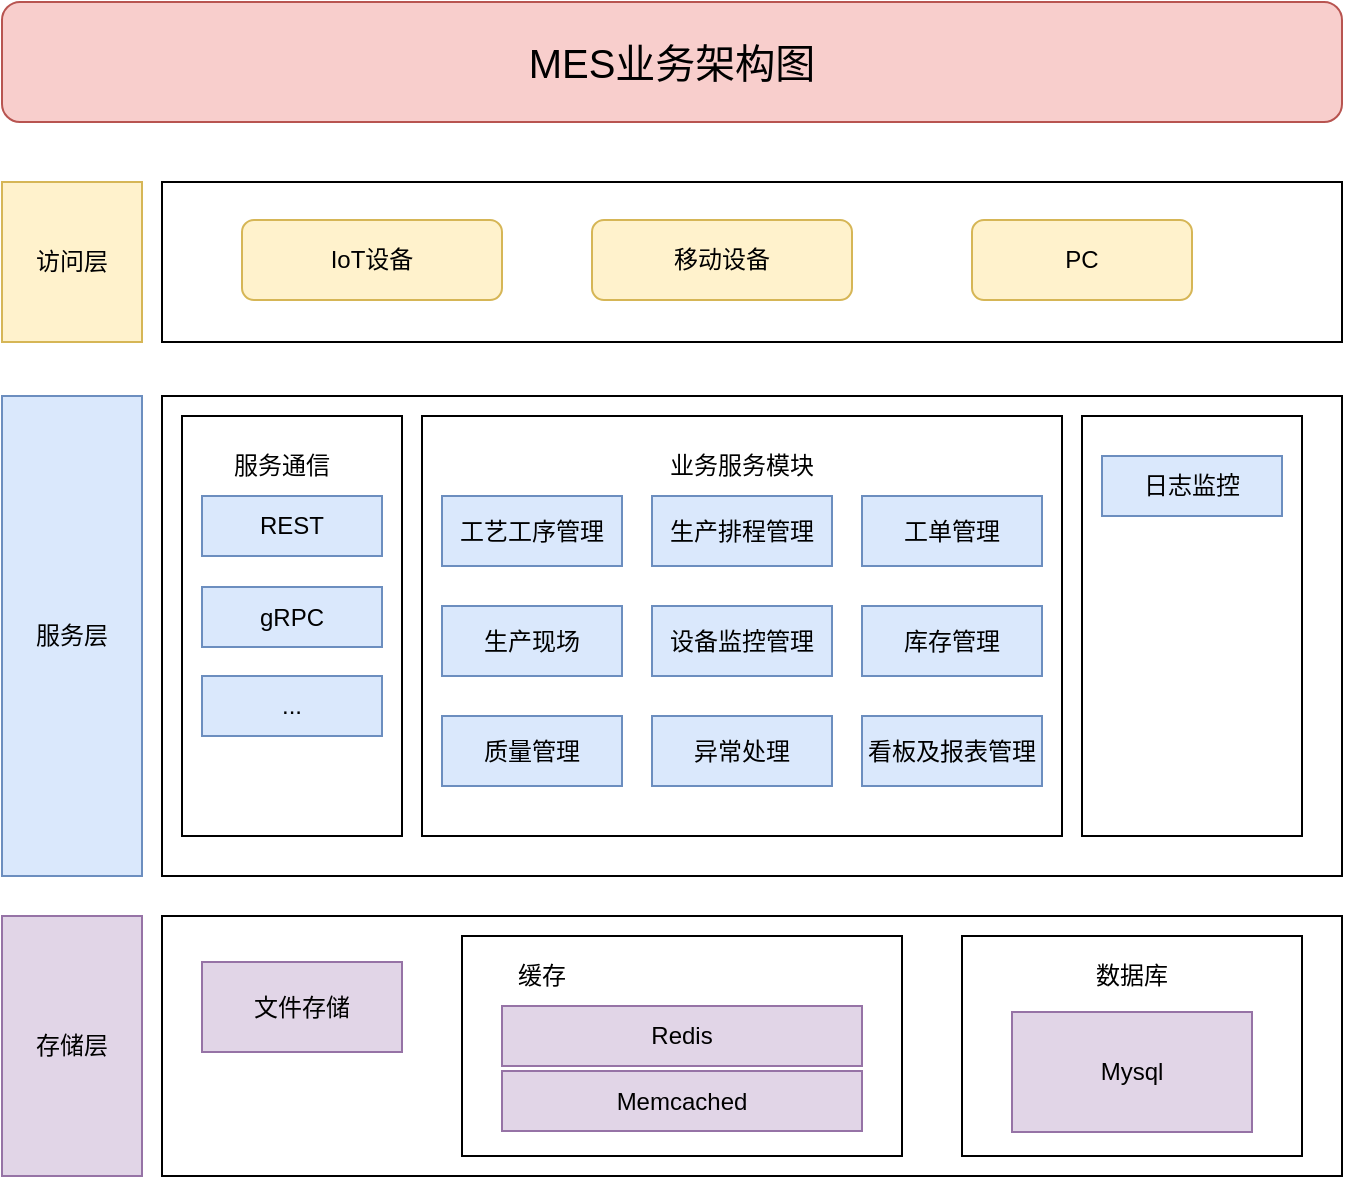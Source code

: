 <mxfile version="21.1.7" type="github" pages="2">
  <diagram name="Copy of Page-1" id="Nn4ZBBG7vPAOsMKCGJnO">
    <mxGraphModel dx="2150" dy="690" grid="1" gridSize="10" guides="1" tooltips="1" connect="1" arrows="1" fold="1" page="1" pageScale="1" pageWidth="827" pageHeight="1169" math="0" shadow="0">
      <root>
        <mxCell id="SlshxGAZhr-TvfILpz6r-0" />
        <mxCell id="SlshxGAZhr-TvfILpz6r-1" parent="SlshxGAZhr-TvfILpz6r-0" />
        <mxCell id="SlshxGAZhr-TvfILpz6r-2" value="" style="rounded=0;whiteSpace=wrap;html=1;" vertex="1" parent="SlshxGAZhr-TvfILpz6r-1">
          <mxGeometry x="265" y="327" width="120" height="60" as="geometry" />
        </mxCell>
        <mxCell id="SlshxGAZhr-TvfILpz6r-3" value="" style="rounded=0;whiteSpace=wrap;html=1;" vertex="1" parent="SlshxGAZhr-TvfILpz6r-1">
          <mxGeometry x="50" y="150" width="590" height="80" as="geometry" />
        </mxCell>
        <mxCell id="SlshxGAZhr-TvfILpz6r-4" value="移动设备" style="rounded=1;whiteSpace=wrap;html=1;fillColor=#fff2cc;strokeColor=#d6b656;" vertex="1" parent="SlshxGAZhr-TvfILpz6r-1">
          <mxGeometry x="265" y="169" width="130" height="40" as="geometry" />
        </mxCell>
        <mxCell id="SlshxGAZhr-TvfILpz6r-5" value="PC" style="rounded=1;whiteSpace=wrap;html=1;fillColor=#fff2cc;strokeColor=#d6b656;" vertex="1" parent="SlshxGAZhr-TvfILpz6r-1">
          <mxGeometry x="455" y="169" width="110" height="40" as="geometry" />
        </mxCell>
        <mxCell id="SlshxGAZhr-TvfILpz6r-9" value="" style="rounded=0;whiteSpace=wrap;html=1;" vertex="1" parent="SlshxGAZhr-TvfILpz6r-1">
          <mxGeometry x="50" y="257" width="590" height="240" as="geometry" />
        </mxCell>
        <mxCell id="SlshxGAZhr-TvfILpz6r-10" value="访问层" style="rounded=0;whiteSpace=wrap;html=1;fillColor=#fff2cc;strokeColor=#d6b656;" vertex="1" parent="SlshxGAZhr-TvfILpz6r-1">
          <mxGeometry x="-30" y="150" width="70" height="80" as="geometry" />
        </mxCell>
        <mxCell id="SlshxGAZhr-TvfILpz6r-12" value="服务层" style="rounded=0;whiteSpace=wrap;html=1;fillColor=#dae8fc;strokeColor=#6c8ebf;" vertex="1" parent="SlshxGAZhr-TvfILpz6r-1">
          <mxGeometry x="-30" y="257" width="70" height="240" as="geometry" />
        </mxCell>
        <mxCell id="SlshxGAZhr-TvfILpz6r-13" value="" style="rounded=0;whiteSpace=wrap;html=1;" vertex="1" parent="SlshxGAZhr-TvfILpz6r-1">
          <mxGeometry x="60" y="267" width="110" height="210" as="geometry" />
        </mxCell>
        <mxCell id="SlshxGAZhr-TvfILpz6r-14" value="REST" style="rounded=0;whiteSpace=wrap;html=1;fillColor=#dae8fc;strokeColor=#6c8ebf;" vertex="1" parent="SlshxGAZhr-TvfILpz6r-1">
          <mxGeometry x="70" y="307" width="90" height="30" as="geometry" />
        </mxCell>
        <mxCell id="SlshxGAZhr-TvfILpz6r-15" value="服务通信" style="text;html=1;strokeColor=none;fillColor=none;align=center;verticalAlign=middle;whiteSpace=wrap;rounded=0;" vertex="1" parent="SlshxGAZhr-TvfILpz6r-1">
          <mxGeometry x="80" y="277" width="60" height="30" as="geometry" />
        </mxCell>
        <mxCell id="SlshxGAZhr-TvfILpz6r-16" value="gRPC" style="rounded=0;whiteSpace=wrap;html=1;fillColor=#dae8fc;strokeColor=#6c8ebf;" vertex="1" parent="SlshxGAZhr-TvfILpz6r-1">
          <mxGeometry x="70" y="352.5" width="90" height="30" as="geometry" />
        </mxCell>
        <mxCell id="SlshxGAZhr-TvfILpz6r-17" value="..." style="rounded=0;whiteSpace=wrap;html=1;fillColor=#dae8fc;strokeColor=#6c8ebf;" vertex="1" parent="SlshxGAZhr-TvfILpz6r-1">
          <mxGeometry x="70" y="397" width="90" height="30" as="geometry" />
        </mxCell>
        <mxCell id="SlshxGAZhr-TvfILpz6r-19" value="" style="rounded=0;whiteSpace=wrap;html=1;" vertex="1" parent="SlshxGAZhr-TvfILpz6r-1">
          <mxGeometry x="180" y="267" width="320" height="210" as="geometry" />
        </mxCell>
        <mxCell id="SlshxGAZhr-TvfILpz6r-20" value="业务服务模块" style="text;html=1;strokeColor=none;fillColor=none;align=center;verticalAlign=middle;whiteSpace=wrap;rounded=0;" vertex="1" parent="SlshxGAZhr-TvfILpz6r-1">
          <mxGeometry x="285" y="277" width="110" height="30" as="geometry" />
        </mxCell>
        <mxCell id="SlshxGAZhr-TvfILpz6r-21" value="工艺工序管理" style="rounded=0;whiteSpace=wrap;html=1;fillColor=#dae8fc;strokeColor=#6c8ebf;" vertex="1" parent="SlshxGAZhr-TvfILpz6r-1">
          <mxGeometry x="190" y="307" width="90" height="35" as="geometry" />
        </mxCell>
        <mxCell id="SlshxGAZhr-TvfILpz6r-22" value="生产排程管理" style="rounded=0;whiteSpace=wrap;html=1;fillColor=#dae8fc;strokeColor=#6c8ebf;" vertex="1" parent="SlshxGAZhr-TvfILpz6r-1">
          <mxGeometry x="295" y="307" width="90" height="35" as="geometry" />
        </mxCell>
        <mxCell id="SlshxGAZhr-TvfILpz6r-23" value="工单管理" style="rounded=0;whiteSpace=wrap;html=1;fillColor=#dae8fc;strokeColor=#6c8ebf;" vertex="1" parent="SlshxGAZhr-TvfILpz6r-1">
          <mxGeometry x="400" y="307" width="90" height="35" as="geometry" />
        </mxCell>
        <mxCell id="SlshxGAZhr-TvfILpz6r-24" value="生产现场" style="rounded=0;whiteSpace=wrap;html=1;fillColor=#dae8fc;strokeColor=#6c8ebf;" vertex="1" parent="SlshxGAZhr-TvfILpz6r-1">
          <mxGeometry x="190" y="362" width="90" height="35" as="geometry" />
        </mxCell>
        <mxCell id="SlshxGAZhr-TvfILpz6r-25" value="设备监控管理" style="rounded=0;whiteSpace=wrap;html=1;fillColor=#dae8fc;strokeColor=#6c8ebf;" vertex="1" parent="SlshxGAZhr-TvfILpz6r-1">
          <mxGeometry x="295" y="362" width="90" height="35" as="geometry" />
        </mxCell>
        <mxCell id="SlshxGAZhr-TvfILpz6r-26" value="库存管理" style="rounded=0;whiteSpace=wrap;html=1;fillColor=#dae8fc;strokeColor=#6c8ebf;" vertex="1" parent="SlshxGAZhr-TvfILpz6r-1">
          <mxGeometry x="400" y="362" width="90" height="35" as="geometry" />
        </mxCell>
        <mxCell id="SlshxGAZhr-TvfILpz6r-27" value="" style="rounded=0;whiteSpace=wrap;html=1;" vertex="1" parent="SlshxGAZhr-TvfILpz6r-1">
          <mxGeometry x="510" y="267" width="110" height="210" as="geometry" />
        </mxCell>
        <mxCell id="SlshxGAZhr-TvfILpz6r-31" value="日志监控" style="rounded=0;whiteSpace=wrap;html=1;fillColor=#dae8fc;strokeColor=#6c8ebf;" vertex="1" parent="SlshxGAZhr-TvfILpz6r-1">
          <mxGeometry x="520" y="287" width="90" height="30" as="geometry" />
        </mxCell>
        <mxCell id="SlshxGAZhr-TvfILpz6r-33" value="存储层" style="rounded=0;whiteSpace=wrap;html=1;fillColor=#e1d5e7;strokeColor=#9673a6;" vertex="1" parent="SlshxGAZhr-TvfILpz6r-1">
          <mxGeometry x="-30" y="517" width="70" height="130" as="geometry" />
        </mxCell>
        <mxCell id="SlshxGAZhr-TvfILpz6r-34" value="" style="rounded=0;whiteSpace=wrap;html=1;" vertex="1" parent="SlshxGAZhr-TvfILpz6r-1">
          <mxGeometry x="50" y="517" width="590" height="130" as="geometry" />
        </mxCell>
        <mxCell id="SlshxGAZhr-TvfILpz6r-36" value="文件存储" style="rounded=0;whiteSpace=wrap;html=1;fillColor=#e1d5e7;strokeColor=#9673a6;" vertex="1" parent="SlshxGAZhr-TvfILpz6r-1">
          <mxGeometry x="70" y="540" width="100" height="45" as="geometry" />
        </mxCell>
        <mxCell id="SlshxGAZhr-TvfILpz6r-37" value="" style="rounded=0;whiteSpace=wrap;html=1;" vertex="1" parent="SlshxGAZhr-TvfILpz6r-1">
          <mxGeometry x="200" y="527" width="220" height="110" as="geometry" />
        </mxCell>
        <mxCell id="SlshxGAZhr-TvfILpz6r-38" value="缓存" style="text;html=1;strokeColor=none;fillColor=none;align=center;verticalAlign=middle;whiteSpace=wrap;rounded=0;" vertex="1" parent="SlshxGAZhr-TvfILpz6r-1">
          <mxGeometry x="210" y="532" width="60" height="30" as="geometry" />
        </mxCell>
        <mxCell id="SlshxGAZhr-TvfILpz6r-39" value="Redis" style="rounded=0;whiteSpace=wrap;html=1;fillColor=#e1d5e7;strokeColor=#9673a6;" vertex="1" parent="SlshxGAZhr-TvfILpz6r-1">
          <mxGeometry x="220" y="562" width="180" height="30" as="geometry" />
        </mxCell>
        <mxCell id="SlshxGAZhr-TvfILpz6r-40" value="Memcached" style="rounded=0;whiteSpace=wrap;html=1;fillColor=#e1d5e7;strokeColor=#9673a6;" vertex="1" parent="SlshxGAZhr-TvfILpz6r-1">
          <mxGeometry x="220" y="594.5" width="180" height="30" as="geometry" />
        </mxCell>
        <mxCell id="SlshxGAZhr-TvfILpz6r-41" value="" style="rounded=0;whiteSpace=wrap;html=1;" vertex="1" parent="SlshxGAZhr-TvfILpz6r-1">
          <mxGeometry x="450" y="527" width="170" height="110" as="geometry" />
        </mxCell>
        <mxCell id="SlshxGAZhr-TvfILpz6r-42" value="数据库" style="text;html=1;strokeColor=none;fillColor=none;align=center;verticalAlign=middle;whiteSpace=wrap;rounded=0;" vertex="1" parent="SlshxGAZhr-TvfILpz6r-1">
          <mxGeometry x="505" y="532" width="60" height="30" as="geometry" />
        </mxCell>
        <mxCell id="SlshxGAZhr-TvfILpz6r-43" value="Mysql" style="rounded=0;whiteSpace=wrap;html=1;fillColor=#e1d5e7;strokeColor=#9673a6;" vertex="1" parent="SlshxGAZhr-TvfILpz6r-1">
          <mxGeometry x="475" y="565" width="120" height="60" as="geometry" />
        </mxCell>
        <mxCell id="SlshxGAZhr-TvfILpz6r-44" value="IoT设备" style="rounded=1;whiteSpace=wrap;html=1;fillColor=#fff2cc;strokeColor=#d6b656;" vertex="1" parent="SlshxGAZhr-TvfILpz6r-1">
          <mxGeometry x="90" y="169" width="130" height="40" as="geometry" />
        </mxCell>
        <mxCell id="YxRIcl9umLWAxErddTmA-4" value="质量管理" style="rounded=0;whiteSpace=wrap;html=1;fillColor=#dae8fc;strokeColor=#6c8ebf;" vertex="1" parent="SlshxGAZhr-TvfILpz6r-1">
          <mxGeometry x="190" y="417" width="90" height="35" as="geometry" />
        </mxCell>
        <mxCell id="YxRIcl9umLWAxErddTmA-5" value="异常处理" style="rounded=0;whiteSpace=wrap;html=1;fillColor=#dae8fc;strokeColor=#6c8ebf;" vertex="1" parent="SlshxGAZhr-TvfILpz6r-1">
          <mxGeometry x="295" y="417" width="90" height="35" as="geometry" />
        </mxCell>
        <mxCell id="YxRIcl9umLWAxErddTmA-6" value="看板及报表管理" style="rounded=0;whiteSpace=wrap;html=1;fillColor=#dae8fc;strokeColor=#6c8ebf;" vertex="1" parent="SlshxGAZhr-TvfILpz6r-1">
          <mxGeometry x="400" y="417" width="90" height="35" as="geometry" />
        </mxCell>
        <mxCell id="9y3kXss65pyyHrS8zBki-1" value="&lt;font style=&quot;font-size: 20px;&quot;&gt;MES业务架构图&lt;/font&gt;" style="rounded=1;whiteSpace=wrap;html=1;fillColor=#f8cecc;strokeColor=#b85450;" vertex="1" parent="SlshxGAZhr-TvfILpz6r-1">
          <mxGeometry x="-30" y="60" width="670" height="60" as="geometry" />
        </mxCell>
      </root>
    </mxGraphModel>
  </diagram>
  <diagram name="Page-1" id="x7CEsO6IYVbKJu_kkZEJ">
    <mxGraphModel dx="2607" dy="559" grid="1" gridSize="10" guides="1" tooltips="1" connect="1" arrows="1" fold="1" page="1" pageScale="1" pageWidth="827" pageHeight="1169" math="0" shadow="0">
      <root>
        <mxCell id="0" />
        <mxCell id="1" parent="0" />
        <mxCell id="9pNbuA_8o7QKOpW0-7Zk-22" value="" style="rounded=0;whiteSpace=wrap;html=1;" vertex="1" parent="1">
          <mxGeometry x="265" y="350" width="120" height="60" as="geometry" />
        </mxCell>
        <mxCell id="9pNbuA_8o7QKOpW0-7Zk-1" value="" style="rounded=0;whiteSpace=wrap;html=1;" vertex="1" parent="1">
          <mxGeometry x="50" y="48" width="590" height="80" as="geometry" />
        </mxCell>
        <mxCell id="9pNbuA_8o7QKOpW0-7Zk-2" value="移动设备" style="rounded=1;whiteSpace=wrap;html=1;fillColor=#fff2cc;strokeColor=#d6b656;" vertex="1" parent="1">
          <mxGeometry x="265" y="67" width="130" height="40" as="geometry" />
        </mxCell>
        <mxCell id="9pNbuA_8o7QKOpW0-7Zk-3" value="PC" style="rounded=1;whiteSpace=wrap;html=1;fillColor=#fff2cc;strokeColor=#d6b656;" vertex="1" parent="1">
          <mxGeometry x="455" y="67" width="110" height="40" as="geometry" />
        </mxCell>
        <mxCell id="9pNbuA_8o7QKOpW0-7Zk-4" value="" style="rounded=0;whiteSpace=wrap;html=1;" vertex="1" parent="1">
          <mxGeometry x="50" y="150" width="590" height="110" as="geometry" />
        </mxCell>
        <mxCell id="9pNbuA_8o7QKOpW0-7Zk-6" value="HTTP/HTTPS" style="rounded=1;whiteSpace=wrap;html=1;fillColor=#d5e8d4;strokeColor=#82b366;" vertex="1" parent="1">
          <mxGeometry x="90" y="165" width="480" height="40" as="geometry" />
        </mxCell>
        <mxCell id="9pNbuA_8o7QKOpW0-7Zk-8" value="API网关" style="rounded=1;whiteSpace=wrap;html=1;fillColor=#d5e8d4;strokeColor=#82b366;" vertex="1" parent="1">
          <mxGeometry x="90" y="220" width="480" height="30" as="geometry" />
        </mxCell>
        <mxCell id="9pNbuA_8o7QKOpW0-7Zk-10" value="" style="rounded=0;whiteSpace=wrap;html=1;" vertex="1" parent="1">
          <mxGeometry x="50" y="280" width="590" height="240" as="geometry" />
        </mxCell>
        <mxCell id="9pNbuA_8o7QKOpW0-7Zk-12" value="访问层" style="rounded=0;whiteSpace=wrap;html=1;fillColor=#fff2cc;strokeColor=#d6b656;" vertex="1" parent="1">
          <mxGeometry x="-30" y="48" width="70" height="80" as="geometry" />
        </mxCell>
        <mxCell id="9pNbuA_8o7QKOpW0-7Zk-13" value="接口层" style="rounded=0;whiteSpace=wrap;html=1;fillColor=#d5e8d4;strokeColor=#82b366;" vertex="1" parent="1">
          <mxGeometry x="-30" y="150" width="70" height="110" as="geometry" />
        </mxCell>
        <mxCell id="9pNbuA_8o7QKOpW0-7Zk-14" value="服务层" style="rounded=0;whiteSpace=wrap;html=1;fillColor=#dae8fc;strokeColor=#6c8ebf;" vertex="1" parent="1">
          <mxGeometry x="-30" y="280" width="70" height="240" as="geometry" />
        </mxCell>
        <mxCell id="9pNbuA_8o7QKOpW0-7Zk-23" value="" style="rounded=0;whiteSpace=wrap;html=1;" vertex="1" parent="1">
          <mxGeometry x="60" y="290" width="110" height="210" as="geometry" />
        </mxCell>
        <mxCell id="9pNbuA_8o7QKOpW0-7Zk-17" value="REST" style="rounded=0;whiteSpace=wrap;html=1;fillColor=#dae8fc;strokeColor=#6c8ebf;" vertex="1" parent="1">
          <mxGeometry x="70" y="330" width="90" height="30" as="geometry" />
        </mxCell>
        <mxCell id="9pNbuA_8o7QKOpW0-7Zk-16" value="服务通信" style="text;html=1;strokeColor=none;fillColor=none;align=center;verticalAlign=middle;whiteSpace=wrap;rounded=0;" vertex="1" parent="1">
          <mxGeometry x="80" y="300" width="60" height="30" as="geometry" />
        </mxCell>
        <mxCell id="9pNbuA_8o7QKOpW0-7Zk-19" value="MQ" style="rounded=0;whiteSpace=wrap;html=1;fillColor=#dae8fc;strokeColor=#6c8ebf;" vertex="1" parent="1">
          <mxGeometry x="70" y="375.5" width="90" height="30" as="geometry" />
        </mxCell>
        <mxCell id="9pNbuA_8o7QKOpW0-7Zk-20" value="..." style="rounded=0;whiteSpace=wrap;html=1;fillColor=#dae8fc;strokeColor=#6c8ebf;" vertex="1" parent="1">
          <mxGeometry x="70" y="420" width="90" height="30" as="geometry" />
        </mxCell>
        <mxCell id="9pNbuA_8o7QKOpW0-7Zk-24" value="docker+kubernetes" style="rounded=0;whiteSpace=wrap;html=1;" vertex="1" parent="1">
          <mxGeometry x="180" y="290" width="320" height="40" as="geometry" />
        </mxCell>
        <mxCell id="9pNbuA_8o7QKOpW0-7Zk-25" value="" style="rounded=0;whiteSpace=wrap;html=1;" vertex="1" parent="1">
          <mxGeometry x="180" y="350" width="320" height="150" as="geometry" />
        </mxCell>
        <mxCell id="9pNbuA_8o7QKOpW0-7Zk-26" value="业务服务模块" style="text;html=1;strokeColor=none;fillColor=none;align=center;verticalAlign=middle;whiteSpace=wrap;rounded=0;" vertex="1" parent="1">
          <mxGeometry x="311" y="350" width="110" height="30" as="geometry" />
        </mxCell>
        <mxCell id="9pNbuA_8o7QKOpW0-7Zk-27" value="基础数据配置" style="rounded=0;whiteSpace=wrap;html=1;fillColor=#dae8fc;strokeColor=#6c8ebf;" vertex="1" parent="1">
          <mxGeometry x="190" y="385" width="90" height="35" as="geometry" />
        </mxCell>
        <mxCell id="9pNbuA_8o7QKOpW0-7Zk-28" value="产品定义" style="rounded=0;whiteSpace=wrap;html=1;fillColor=#dae8fc;strokeColor=#6c8ebf;" vertex="1" parent="1">
          <mxGeometry x="295" y="385" width="90" height="35" as="geometry" />
        </mxCell>
        <mxCell id="9pNbuA_8o7QKOpW0-7Zk-30" value="操作管理" style="rounded=0;whiteSpace=wrap;html=1;fillColor=#dae8fc;strokeColor=#6c8ebf;" vertex="1" parent="1">
          <mxGeometry x="400" y="385" width="90" height="35" as="geometry" />
        </mxCell>
        <mxCell id="9pNbuA_8o7QKOpW0-7Zk-31" value="工单管理" style="rounded=0;whiteSpace=wrap;html=1;fillColor=#dae8fc;strokeColor=#6c8ebf;" vertex="1" parent="1">
          <mxGeometry x="190" y="440" width="90" height="35" as="geometry" />
        </mxCell>
        <mxCell id="9pNbuA_8o7QKOpW0-7Zk-32" value="质量管理" style="rounded=0;whiteSpace=wrap;html=1;fillColor=#dae8fc;strokeColor=#6c8ebf;" vertex="1" parent="1">
          <mxGeometry x="295" y="440" width="90" height="35" as="geometry" />
        </mxCell>
        <mxCell id="9pNbuA_8o7QKOpW0-7Zk-33" value="..." style="rounded=0;whiteSpace=wrap;html=1;fillColor=#dae8fc;strokeColor=#6c8ebf;" vertex="1" parent="1">
          <mxGeometry x="400" y="440" width="90" height="35" as="geometry" />
        </mxCell>
        <mxCell id="9pNbuA_8o7QKOpW0-7Zk-36" value="" style="rounded=0;whiteSpace=wrap;html=1;" vertex="1" parent="1">
          <mxGeometry x="510" y="290" width="110" height="210" as="geometry" />
        </mxCell>
        <mxCell id="9pNbuA_8o7QKOpW0-7Zk-37" value="服务管理" style="text;html=1;strokeColor=none;fillColor=none;align=center;verticalAlign=middle;whiteSpace=wrap;rounded=0;" vertex="1" parent="1">
          <mxGeometry x="530" y="300" width="60" height="30" as="geometry" />
        </mxCell>
        <mxCell id="9pNbuA_8o7QKOpW0-7Zk-38" value="服务配置" style="rounded=0;whiteSpace=wrap;html=1;fillColor=#dae8fc;strokeColor=#6c8ebf;" vertex="1" parent="1">
          <mxGeometry x="515" y="330" width="90" height="30" as="geometry" />
        </mxCell>
        <mxCell id="9pNbuA_8o7QKOpW0-7Zk-39" value="注册发现" style="rounded=0;whiteSpace=wrap;html=1;fillColor=#dae8fc;strokeColor=#6c8ebf;" vertex="1" parent="1">
          <mxGeometry x="515" y="375.5" width="90" height="30" as="geometry" />
        </mxCell>
        <mxCell id="9pNbuA_8o7QKOpW0-7Zk-40" value="日志监控" style="rounded=0;whiteSpace=wrap;html=1;fillColor=#dae8fc;strokeColor=#6c8ebf;" vertex="1" parent="1">
          <mxGeometry x="515" y="420" width="90" height="30" as="geometry" />
        </mxCell>
        <mxCell id="9pNbuA_8o7QKOpW0-7Zk-41" value="..." style="rounded=0;whiteSpace=wrap;html=1;fillColor=#dae8fc;strokeColor=#6c8ebf;" vertex="1" parent="1">
          <mxGeometry x="515" y="462.5" width="90" height="30" as="geometry" />
        </mxCell>
        <mxCell id="9pNbuA_8o7QKOpW0-7Zk-42" value="存储层" style="rounded=0;whiteSpace=wrap;html=1;fillColor=#e1d5e7;strokeColor=#9673a6;" vertex="1" parent="1">
          <mxGeometry x="-30" y="540" width="70" height="130" as="geometry" />
        </mxCell>
        <mxCell id="9pNbuA_8o7QKOpW0-7Zk-43" value="" style="rounded=0;whiteSpace=wrap;html=1;" vertex="1" parent="1">
          <mxGeometry x="50" y="540" width="590" height="130" as="geometry" />
        </mxCell>
        <mxCell id="9pNbuA_8o7QKOpW0-7Zk-46" value="消息总线" style="rounded=0;whiteSpace=wrap;html=1;fillColor=#e1d5e7;strokeColor=#9673a6;" vertex="1" parent="1">
          <mxGeometry x="70" y="555" width="100" height="45" as="geometry" />
        </mxCell>
        <mxCell id="9pNbuA_8o7QKOpW0-7Zk-47" value="文件存储" style="rounded=0;whiteSpace=wrap;html=1;fillColor=#e1d5e7;strokeColor=#9673a6;" vertex="1" parent="1">
          <mxGeometry x="70" y="610" width="100" height="45" as="geometry" />
        </mxCell>
        <mxCell id="9pNbuA_8o7QKOpW0-7Zk-48" value="" style="rounded=0;whiteSpace=wrap;html=1;" vertex="1" parent="1">
          <mxGeometry x="200" y="550" width="220" height="110" as="geometry" />
        </mxCell>
        <mxCell id="9pNbuA_8o7QKOpW0-7Zk-49" value="缓存" style="text;html=1;strokeColor=none;fillColor=none;align=center;verticalAlign=middle;whiteSpace=wrap;rounded=0;" vertex="1" parent="1">
          <mxGeometry x="210" y="555" width="60" height="30" as="geometry" />
        </mxCell>
        <mxCell id="9pNbuA_8o7QKOpW0-7Zk-50" value="Redis" style="rounded=0;whiteSpace=wrap;html=1;fillColor=#e1d5e7;strokeColor=#9673a6;" vertex="1" parent="1">
          <mxGeometry x="220" y="585" width="180" height="30" as="geometry" />
        </mxCell>
        <mxCell id="9pNbuA_8o7QKOpW0-7Zk-51" value="Memcached" style="rounded=0;whiteSpace=wrap;html=1;fillColor=#e1d5e7;strokeColor=#9673a6;" vertex="1" parent="1">
          <mxGeometry x="220" y="617.5" width="180" height="30" as="geometry" />
        </mxCell>
        <mxCell id="9pNbuA_8o7QKOpW0-7Zk-52" value="" style="rounded=0;whiteSpace=wrap;html=1;" vertex="1" parent="1">
          <mxGeometry x="450" y="550" width="170" height="110" as="geometry" />
        </mxCell>
        <mxCell id="9pNbuA_8o7QKOpW0-7Zk-53" value="数据库" style="text;html=1;strokeColor=none;fillColor=none;align=center;verticalAlign=middle;whiteSpace=wrap;rounded=0;" vertex="1" parent="1">
          <mxGeometry x="505" y="555" width="60" height="30" as="geometry" />
        </mxCell>
        <mxCell id="9pNbuA_8o7QKOpW0-7Zk-55" value="Mysql" style="rounded=0;whiteSpace=wrap;html=1;fillColor=#e1d5e7;strokeColor=#9673a6;" vertex="1" parent="1">
          <mxGeometry x="475" y="588" width="120" height="60" as="geometry" />
        </mxCell>
        <mxCell id="9pNbuA_8o7QKOpW0-7Zk-56" value="IoT设备" style="rounded=1;whiteSpace=wrap;html=1;fillColor=#fff2cc;strokeColor=#d6b656;" vertex="1" parent="1">
          <mxGeometry x="90" y="67" width="130" height="40" as="geometry" />
        </mxCell>
        <mxCell id="9pNbuA_8o7QKOpW0-7Zk-60" value="API网关：将写好的API全部放在一个统一的地址暴露在公网，提供访问的一个入口,提供请求聚合、认证、鉴权、限流熔断、负载均衡" style="text;html=1;strokeColor=none;fillColor=none;align=left;verticalAlign=middle;whiteSpace=wrap;rounded=0;" vertex="1" parent="1">
          <mxGeometry x="-20" y="710" width="660" height="30" as="geometry" />
        </mxCell>
        <mxCell id="9pNbuA_8o7QKOpW0-7Zk-61" value="服务发现：服务发现就是用户可以通过服务的名字，在注册中心找到可以提供正常服务的实例的网络地址（即ip地址和端口号）" style="text;html=1;strokeColor=none;fillColor=none;align=left;verticalAlign=middle;whiteSpace=wrap;rounded=0;" vertex="1" parent="1">
          <mxGeometry x="-20" y="760" width="660" height="30" as="geometry" />
        </mxCell>
        <mxCell id="9pNbuA_8o7QKOpW0-7Zk-62" value="docker：将软件程序和运行的基础环境分开，开发人员编码完成后将程序打包到一个容器镜像中，镜像中详细列出了所依赖的环境，在不同的容器中运行标准化的镜像，从根本上解决了环境不一致的问题，" style="text;html=1;strokeColor=none;fillColor=none;align=left;verticalAlign=middle;whiteSpace=wrap;rounded=0;" vertex="1" parent="1">
          <mxGeometry x="-20" y="810" width="660" height="30" as="geometry" />
        </mxCell>
        <mxCell id="9pNbuA_8o7QKOpW0-7Zk-63" value="kubernetes：自动化部署应用程序容器" style="text;html=1;strokeColor=none;fillColor=none;align=left;verticalAlign=middle;whiteSpace=wrap;rounded=0;" vertex="1" parent="1">
          <mxGeometry x="-20" y="860" width="650" height="30" as="geometry" />
        </mxCell>
      </root>
    </mxGraphModel>
  </diagram>
</mxfile>
